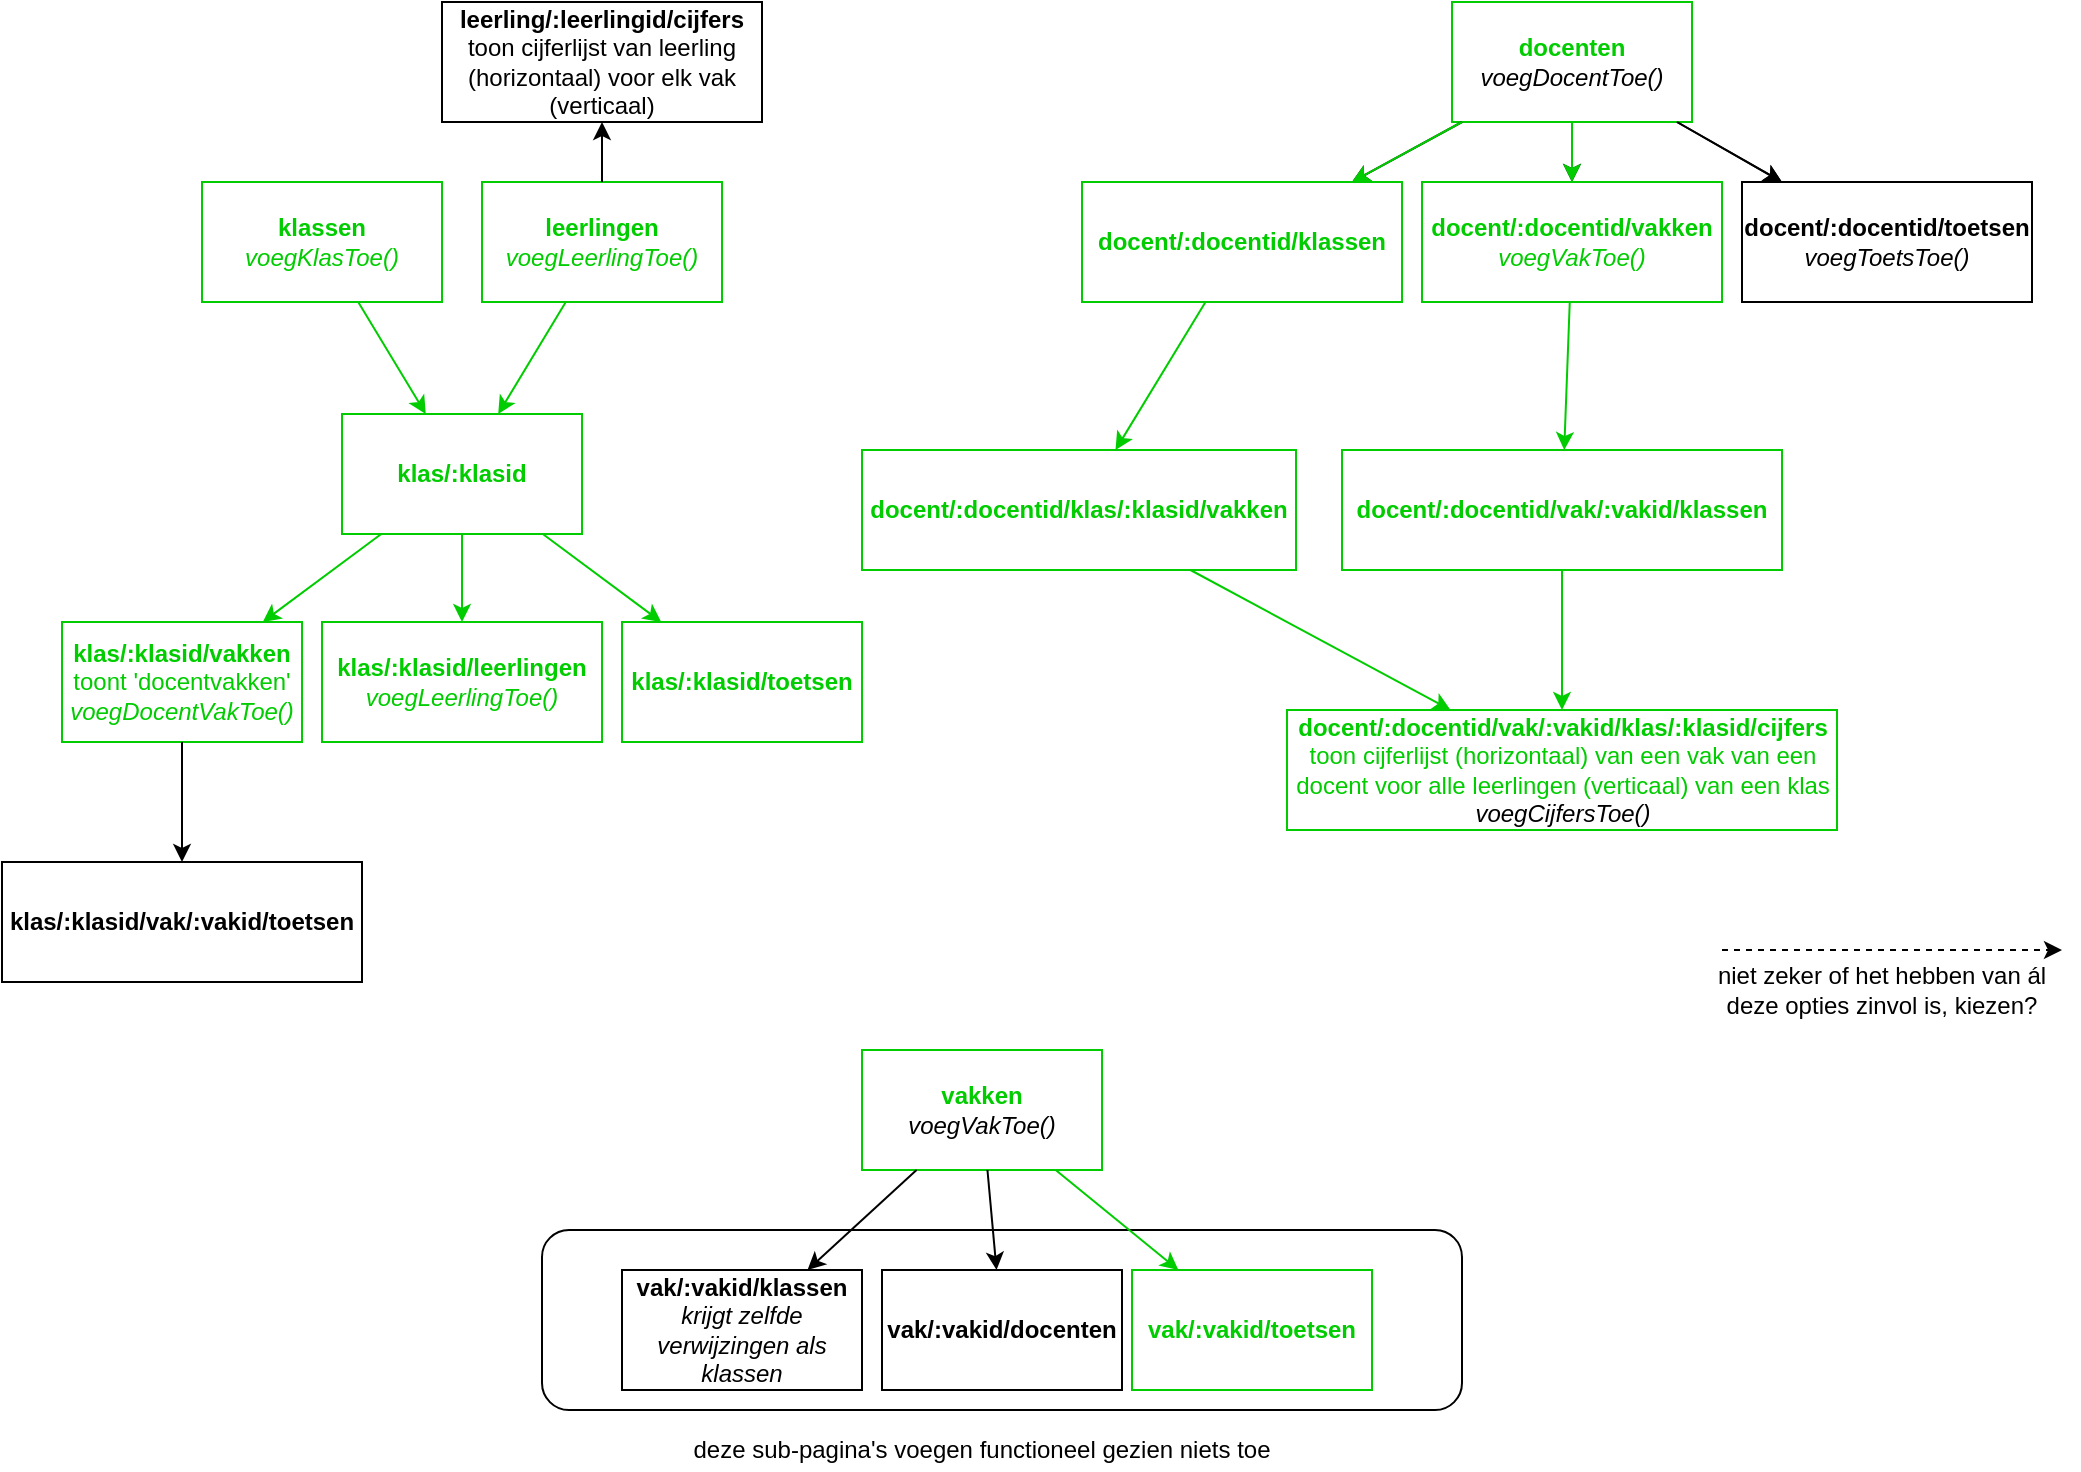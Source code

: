 <mxfile version="13.6.2" type="device"><diagram id="RBWFx0eK2oFvfQwpB4vX" name="Page-1"><mxGraphModel dx="1028" dy="592" grid="1" gridSize="10" guides="1" tooltips="1" connect="1" arrows="1" fold="1" page="1" pageScale="1" pageWidth="1169" pageHeight="827" math="0" shadow="0"><root><mxCell id="0"/><mxCell id="1" parent="0"/><mxCell id="GRmKrxN35eHNse_wk63P-1" value="&lt;b&gt;&lt;font color=&quot;#00cc00&quot;&gt;klassen&lt;/font&gt;&lt;/b&gt;&lt;br&gt;&lt;i&gt;&lt;font color=&quot;#00cc00&quot;&gt;voegKlasToe()&lt;/font&gt;&lt;/i&gt;" style="rounded=0;whiteSpace=wrap;html=1;strokeColor=#00CC00;" parent="1" vertex="1"><mxGeometry x="110" y="106" width="120" height="60" as="geometry"/></mxCell><mxCell id="GRmKrxN35eHNse_wk63P-2" value="&lt;font color=&quot;#00cc00&quot;&gt;&lt;b&gt;leerlingen&lt;/b&gt;&lt;br&gt;&lt;/font&gt;&lt;i&gt;&lt;font color=&quot;#00cc00&quot;&gt;voegLeerlingToe()&lt;/font&gt;&lt;/i&gt;" style="rounded=0;whiteSpace=wrap;html=1;strokeColor=#00CC00;" parent="1" vertex="1"><mxGeometry x="250" y="106" width="120" height="60" as="geometry"/></mxCell><mxCell id="GRmKrxN35eHNse_wk63P-3" value="&lt;b&gt;&lt;font color=&quot;#00cc00&quot;&gt;klas/:klasid/leerlingen&lt;br&gt;&lt;/font&gt;&lt;/b&gt;&lt;i&gt;&lt;font color=&quot;#00cc00&quot;&gt;voegLeerlingToe()&lt;/font&gt;&lt;/i&gt;" style="rounded=0;whiteSpace=wrap;html=1;strokeColor=#00CC00;" parent="1" vertex="1"><mxGeometry x="170" y="326" width="140" height="60" as="geometry"/></mxCell><mxCell id="GRmKrxN35eHNse_wk63P-4" value="&lt;b&gt;leerling/:leerlingid/cijfers&lt;br&gt;&lt;/b&gt;toon cijferlijst van leerling (horizontaal) voor elk vak (verticaal)" style="rounded=0;whiteSpace=wrap;html=1;" parent="1" vertex="1"><mxGeometry x="230" y="16" width="160" height="60" as="geometry"/></mxCell><mxCell id="GRmKrxN35eHNse_wk63P-5" value="&lt;b&gt;docent/:docentid/vakken&lt;br&gt;&lt;/b&gt;&lt;i&gt;voegVakToe()&lt;/i&gt;" style="rounded=0;whiteSpace=wrap;html=1;" parent="1" vertex="1"><mxGeometry x="720" y="106" width="150" height="60" as="geometry"/></mxCell><mxCell id="GRmKrxN35eHNse_wk63P-7" value="&lt;font color=&quot;#00cc00&quot;&gt;&lt;b&gt;klas/:klasid/vakken&lt;br&gt;&lt;/b&gt;toont 'docentvakken'&lt;br&gt;&lt;i&gt;voegDocentVakToe()&lt;/i&gt;&lt;/font&gt;" style="rounded=0;whiteSpace=wrap;html=1;strokeColor=#00CC00;" parent="1" vertex="1"><mxGeometry x="40" y="326" width="120" height="60" as="geometry"/></mxCell><mxCell id="GRmKrxN35eHNse_wk63P-8" value="&lt;b&gt;&lt;font color=&quot;#00cc00&quot;&gt;klas/:klasid/toetsen&lt;/font&gt;&lt;/b&gt;" style="rounded=0;whiteSpace=wrap;html=1;strokeColor=#00CC00;" parent="1" vertex="1"><mxGeometry x="320" y="326" width="120" height="60" as="geometry"/></mxCell><mxCell id="GRmKrxN35eHNse_wk63P-9" value="&lt;b&gt;klas/:klasid/vak/:vakid/toetsen&lt;/b&gt;" style="rounded=0;whiteSpace=wrap;html=1;" parent="1" vertex="1"><mxGeometry x="10" y="446" width="180" height="60" as="geometry"/></mxCell><mxCell id="GRmKrxN35eHNse_wk63P-13" value="" style="endArrow=none;html=1;startArrow=classic;startFill=1;" parent="1" source="GRmKrxN35eHNse_wk63P-9" target="GRmKrxN35eHNse_wk63P-7" edge="1"><mxGeometry width="50" height="50" relative="1" as="geometry"><mxPoint x="420" y="316" as="sourcePoint"/><mxPoint x="470" y="266" as="targetPoint"/></mxGeometry></mxCell><mxCell id="GRmKrxN35eHNse_wk63P-17" value="&lt;b&gt;&lt;font color=&quot;#00cc00&quot;&gt;docenten&lt;br&gt;&lt;/font&gt;&lt;/b&gt;&lt;i&gt;voegDocentToe()&lt;/i&gt;" style="rounded=0;whiteSpace=wrap;html=1;strokeColor=#00CC00;" parent="1" vertex="1"><mxGeometry x="735" y="16" width="120" height="60" as="geometry"/></mxCell><mxCell id="GRmKrxN35eHNse_wk63P-25" value="" style="endArrow=none;html=1;startArrow=classic;startFill=1;" parent="1" source="GRmKrxN35eHNse_wk63P-34" target="GRmKrxN35eHNse_wk63P-17" edge="1"><mxGeometry width="50" height="50" relative="1" as="geometry"><mxPoint x="716.667" y="106" as="sourcePoint"/><mxPoint x="220" y="226" as="targetPoint"/></mxGeometry></mxCell><mxCell id="GRmKrxN35eHNse_wk63P-26" value="" style="endArrow=none;html=1;startArrow=classic;startFill=1;" parent="1" source="GRmKrxN35eHNse_wk63P-29" target="GRmKrxN35eHNse_wk63P-17" edge="1"><mxGeometry width="50" height="50" relative="1" as="geometry"><mxPoint x="250" y="286" as="sourcePoint"/><mxPoint x="300" y="236" as="targetPoint"/></mxGeometry></mxCell><mxCell id="GRmKrxN35eHNse_wk63P-27" value="" style="endArrow=none;html=1;startArrow=classic;startFill=1;" parent="1" source="GRmKrxN35eHNse_wk63P-5" target="GRmKrxN35eHNse_wk63P-17" edge="1"><mxGeometry width="50" height="50" relative="1" as="geometry"><mxPoint x="250" y="286" as="sourcePoint"/><mxPoint x="300" y="236" as="targetPoint"/></mxGeometry></mxCell><mxCell id="GRmKrxN35eHNse_wk63P-28" value="&lt;b&gt;&lt;font color=&quot;#00cc00&quot;&gt;vakken&lt;br&gt;&lt;/font&gt;&lt;/b&gt;&lt;i&gt;voegVakToe()&lt;/i&gt;" style="rounded=0;whiteSpace=wrap;html=1;strokeColor=#00CC00;" parent="1" vertex="1"><mxGeometry x="440" y="540" width="120" height="60" as="geometry"/></mxCell><mxCell id="GRmKrxN35eHNse_wk63P-29" value="&lt;b&gt;docent/:docentid/toetsen&lt;br&gt;&lt;/b&gt;&lt;i&gt;voegToetsToe()&lt;/i&gt;" style="rounded=0;whiteSpace=wrap;html=1;" parent="1" vertex="1"><mxGeometry x="880" y="106" width="145" height="60" as="geometry"/></mxCell><mxCell id="GRmKrxN35eHNse_wk63P-33" value="" style="endArrow=none;html=1;startArrow=classic;startFill=1;strokeColor=#00CC00;" parent="1" source="52dXqhBof1l934WnyT7b-6" target="GRmKrxN35eHNse_wk63P-5" edge="1"><mxGeometry width="50" height="50" relative="1" as="geometry"><mxPoint x="1060" y="351" as="sourcePoint"/><mxPoint x="840" y="211" as="targetPoint"/></mxGeometry></mxCell><mxCell id="GRmKrxN35eHNse_wk63P-34" value="&lt;b&gt;&lt;font color=&quot;#00cc00&quot;&gt;docent/:docentid/klassen&lt;/font&gt;&lt;/b&gt;" style="rounded=0;whiteSpace=wrap;html=1;strokeColor=#00CC00;" parent="1" vertex="1"><mxGeometry x="550" y="106" width="160" height="60" as="geometry"/></mxCell><mxCell id="GRmKrxN35eHNse_wk63P-37" value="" style="endArrow=classic;html=1;endFill=1;strokeColor=#00CC00;" parent="1" source="GRmKrxN35eHNse_wk63P-2" target="GRmKrxN35eHNse_wk63P-61" edge="1"><mxGeometry width="50" height="50" relative="1" as="geometry"><mxPoint x="620" y="386" as="sourcePoint"/><mxPoint x="670" y="336" as="targetPoint"/></mxGeometry></mxCell><mxCell id="GRmKrxN35eHNse_wk63P-38" value="" style="endArrow=classic;html=1;" parent="1" source="GRmKrxN35eHNse_wk63P-2" target="GRmKrxN35eHNse_wk63P-4" edge="1"><mxGeometry width="50" height="50" relative="1" as="geometry"><mxPoint x="650" y="506" as="sourcePoint"/><mxPoint x="560" y="376" as="targetPoint"/></mxGeometry></mxCell><mxCell id="GRmKrxN35eHNse_wk63P-44" value="&lt;font color=&quot;#00cc00&quot;&gt;&lt;b&gt;docent/:docentid/vak/:vakid/klas/:klasid/cijfers&lt;br&gt;&lt;/b&gt;toon cijferlijst (horizontaal) van een vak van een docent voor alle leerlingen (verticaal) van een klas&lt;/font&gt;&lt;br&gt;&lt;i&gt;voegCijfersToe()&lt;/i&gt;" style="rounded=0;whiteSpace=wrap;html=1;strokeColor=#00CC00;" parent="1" vertex="1"><mxGeometry x="652.5" y="370" width="275" height="60" as="geometry"/></mxCell><mxCell id="GRmKrxN35eHNse_wk63P-51" value="" style="endArrow=none;html=1;startArrow=classic;startFill=1;strokeColor=#00CC00;" parent="1" source="GRmKrxN35eHNse_wk63P-44" target="52dXqhBof1l934WnyT7b-6" edge="1"><mxGeometry width="50" height="50" relative="1" as="geometry"><mxPoint x="881.667" y="326" as="sourcePoint"/><mxPoint x="928.333" y="296" as="targetPoint"/></mxGeometry></mxCell><mxCell id="GRmKrxN35eHNse_wk63P-53" value="&lt;b&gt;vak/:vakid/klassen&lt;br&gt;&lt;/b&gt;&lt;i&gt;krijgt zelfde verwijzingen als klassen&lt;/i&gt;" style="rounded=0;whiteSpace=wrap;html=1;" parent="1" vertex="1"><mxGeometry x="320" y="650" width="120" height="60" as="geometry"/></mxCell><mxCell id="GRmKrxN35eHNse_wk63P-54" value="" style="endArrow=classic;html=1;" parent="1" source="GRmKrxN35eHNse_wk63P-28" target="GRmKrxN35eHNse_wk63P-53" edge="1"><mxGeometry width="50" height="50" relative="1" as="geometry"><mxPoint x="155" y="460" as="sourcePoint"/><mxPoint x="155" y="510" as="targetPoint"/></mxGeometry></mxCell><mxCell id="GRmKrxN35eHNse_wk63P-55" value="&lt;b&gt;vak/:vakid/docenten&lt;br&gt;&lt;/b&gt;" style="rounded=0;whiteSpace=wrap;html=1;" parent="1" vertex="1"><mxGeometry x="450" y="650" width="120" height="60" as="geometry"/></mxCell><mxCell id="GRmKrxN35eHNse_wk63P-56" value="" style="endArrow=classic;html=1;" parent="1" source="GRmKrxN35eHNse_wk63P-28" target="GRmKrxN35eHNse_wk63P-55" edge="1"><mxGeometry width="50" height="50" relative="1" as="geometry"><mxPoint x="477.273" y="610.0" as="sourcePoint"/><mxPoint x="422.727" y="660.0" as="targetPoint"/></mxGeometry></mxCell><mxCell id="GRmKrxN35eHNse_wk63P-57" value="" style="rounded=1;whiteSpace=wrap;html=1;fillColor=none;glass=1;" parent="1" vertex="1"><mxGeometry x="280" y="630" width="460" height="90" as="geometry"/></mxCell><mxCell id="GRmKrxN35eHNse_wk63P-58" value="deze sub-pagina's voegen functioneel gezien niets toe" style="text;html=1;strokeColor=none;fillColor=none;align=center;verticalAlign=middle;whiteSpace=wrap;rounded=0;" parent="1" vertex="1"><mxGeometry x="345" y="730" width="310" height="20" as="geometry"/></mxCell><mxCell id="GRmKrxN35eHNse_wk63P-59" value="" style="endArrow=classic;html=1;dashed=1;" parent="1" edge="1"><mxGeometry width="50" height="50" relative="1" as="geometry"><mxPoint x="870" y="490" as="sourcePoint"/><mxPoint x="1040" y="490" as="targetPoint"/></mxGeometry></mxCell><mxCell id="GRmKrxN35eHNse_wk63P-60" value="niet zeker of het hebben van ál deze opties zinvol is, kiezen?" style="text;html=1;strokeColor=none;fillColor=none;align=center;verticalAlign=middle;whiteSpace=wrap;rounded=0;" parent="1" vertex="1"><mxGeometry x="855" y="500" width="190" height="20" as="geometry"/></mxCell><mxCell id="GRmKrxN35eHNse_wk63P-61" value="&lt;b&gt;&lt;font color=&quot;#00cc00&quot;&gt;klas/:klasid&lt;/font&gt;&lt;/b&gt;" style="rounded=0;whiteSpace=wrap;html=1;fillColor=none;strokeColor=#00CC00;" parent="1" vertex="1"><mxGeometry x="180" y="222" width="120" height="60" as="geometry"/></mxCell><mxCell id="GRmKrxN35eHNse_wk63P-63" value="" style="endArrow=classic;html=1;endFill=1;strokeColor=#00CC00;" parent="1" source="GRmKrxN35eHNse_wk63P-61" target="GRmKrxN35eHNse_wk63P-7" edge="1"><mxGeometry width="50" height="50" relative="1" as="geometry"><mxPoint x="320" y="386" as="sourcePoint"/><mxPoint x="320" y="306" as="targetPoint"/></mxGeometry></mxCell><mxCell id="GRmKrxN35eHNse_wk63P-64" value="" style="endArrow=classic;html=1;endFill=1;strokeColor=#00CC00;" parent="1" source="GRmKrxN35eHNse_wk63P-61" target="GRmKrxN35eHNse_wk63P-3" edge="1"><mxGeometry width="50" height="50" relative="1" as="geometry"><mxPoint x="312" y="266" as="sourcePoint"/><mxPoint x="330" y="316" as="targetPoint"/></mxGeometry></mxCell><mxCell id="GRmKrxN35eHNse_wk63P-65" value="" style="endArrow=classic;html=1;endFill=1;strokeColor=#00CC00;" parent="1" source="GRmKrxN35eHNse_wk63P-61" target="GRmKrxN35eHNse_wk63P-8" edge="1"><mxGeometry width="50" height="50" relative="1" as="geometry"><mxPoint x="340" y="406" as="sourcePoint"/><mxPoint x="340" y="326" as="targetPoint"/></mxGeometry></mxCell><mxCell id="GRmKrxN35eHNse_wk63P-66" value="" style="endArrow=classic;html=1;endFill=1;strokeColor=#00CC00;" parent="1" source="GRmKrxN35eHNse_wk63P-1" target="GRmKrxN35eHNse_wk63P-61" edge="1"><mxGeometry width="50" height="50" relative="1" as="geometry"><mxPoint x="375" y="386" as="sourcePoint"/><mxPoint x="335" y="306" as="targetPoint"/></mxGeometry></mxCell><mxCell id="GRmKrxN35eHNse_wk63P-68" value="&lt;b&gt;&lt;font color=&quot;#00cc00&quot;&gt;vak/:vakid/toetsen&lt;/font&gt;&lt;br&gt;&lt;/b&gt;" style="rounded=0;whiteSpace=wrap;html=1;strokeColor=#00CC00;" parent="1" vertex="1"><mxGeometry x="575" y="650" width="120" height="60" as="geometry"/></mxCell><mxCell id="GRmKrxN35eHNse_wk63P-69" value="" style="endArrow=classic;html=1;strokeColor=#00CC00;" parent="1" source="GRmKrxN35eHNse_wk63P-28" target="GRmKrxN35eHNse_wk63P-68" edge="1"><mxGeometry width="50" height="50" relative="1" as="geometry"><mxPoint x="627.727" y="600.0" as="sourcePoint"/><mxPoint x="547.727" y="660.0" as="targetPoint"/></mxGeometry></mxCell><mxCell id="52dXqhBof1l934WnyT7b-1" value="" style="endArrow=none;html=1;startArrow=classic;startFill=1;strokeColor=#00CC00;" edge="1" parent="1"><mxGeometry width="50" height="50" relative="1" as="geometry"><mxPoint x="685" y="106" as="sourcePoint"/><mxPoint x="740" y="76" as="targetPoint"/></mxGeometry></mxCell><mxCell id="52dXqhBof1l934WnyT7b-2" value="" style="endArrow=none;html=1;startArrow=classic;startFill=1;strokeColor=#00CC00;" edge="1" source="52dXqhBof1l934WnyT7b-5" parent="1"><mxGeometry width="50" height="50" relative="1" as="geometry"><mxPoint x="250" y="286" as="sourcePoint"/><mxPoint x="795" y="76" as="targetPoint"/></mxGeometry></mxCell><mxCell id="52dXqhBof1l934WnyT7b-3" value="" style="endArrow=none;html=1;startArrow=classic;startFill=1;" edge="1" source="52dXqhBof1l934WnyT7b-4" parent="1"><mxGeometry width="50" height="50" relative="1" as="geometry"><mxPoint x="250" y="286" as="sourcePoint"/><mxPoint x="847.5" y="76" as="targetPoint"/></mxGeometry></mxCell><mxCell id="52dXqhBof1l934WnyT7b-4" value="&lt;b&gt;docent/:docentid/toetsen&lt;br&gt;&lt;/b&gt;&lt;i&gt;voegToetsToe()&lt;/i&gt;" style="rounded=0;whiteSpace=wrap;html=1;" vertex="1" parent="1"><mxGeometry x="880" y="106" width="145" height="60" as="geometry"/></mxCell><mxCell id="52dXqhBof1l934WnyT7b-5" value="&lt;font color=&quot;#00cc00&quot;&gt;&lt;b&gt;docent/:docentid/vakken&lt;br&gt;&lt;/b&gt;&lt;i&gt;voegVakToe()&lt;/i&gt;&lt;/font&gt;" style="rounded=0;whiteSpace=wrap;html=1;strokeColor=#00CC00;" vertex="1" parent="1"><mxGeometry x="720" y="106" width="150" height="60" as="geometry"/></mxCell><mxCell id="52dXqhBof1l934WnyT7b-6" value="&lt;b&gt;&lt;font color=&quot;#00cc00&quot;&gt;docent/:docentid/vak/:vakid/klassen&lt;/font&gt;&lt;/b&gt;" style="rounded=0;whiteSpace=wrap;html=1;strokeColor=#00CC00;" vertex="1" parent="1"><mxGeometry x="680" y="240" width="220" height="60" as="geometry"/></mxCell><mxCell id="52dXqhBof1l934WnyT7b-8" value="&lt;b&gt;&lt;font color=&quot;#00cc00&quot;&gt;docent/:docentid/klas/:klasid/vakken&lt;/font&gt;&lt;/b&gt;" style="rounded=0;whiteSpace=wrap;html=1;strokeColor=#00CC00;" vertex="1" parent="1"><mxGeometry x="440" y="240" width="217" height="60" as="geometry"/></mxCell><mxCell id="52dXqhBof1l934WnyT7b-9" value="" style="endArrow=none;html=1;startArrow=classic;startFill=1;strokeColor=#00CC00;" edge="1" parent="1" source="52dXqhBof1l934WnyT7b-8" target="GRmKrxN35eHNse_wk63P-34"><mxGeometry width="50" height="50" relative="1" as="geometry"><mxPoint x="910" y="116" as="sourcePoint"/><mxPoint x="857.5" y="86" as="targetPoint"/></mxGeometry></mxCell><mxCell id="52dXqhBof1l934WnyT7b-10" value="" style="endArrow=none;html=1;startArrow=classic;startFill=1;strokeColor=#00CC00;" edge="1" parent="1" source="GRmKrxN35eHNse_wk63P-44" target="52dXqhBof1l934WnyT7b-8"><mxGeometry width="50" height="50" relative="1" as="geometry"><mxPoint x="576.746" y="250" as="sourcePoint"/><mxPoint x="621.754" y="176" as="targetPoint"/></mxGeometry></mxCell></root></mxGraphModel></diagram></mxfile>